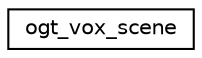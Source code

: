 digraph "Graphical Class Hierarchy"
{
 // LATEX_PDF_SIZE
  edge [fontname="Helvetica",fontsize="10",labelfontname="Helvetica",labelfontsize="10"];
  node [fontname="Helvetica",fontsize="10",shape=record];
  rankdir="LR";
  Node0 [label="ogt_vox_scene",height=0.2,width=0.4,color="black", fillcolor="white", style="filled",URL="$dd/dff/structogt__vox__scene.htm",tooltip=" "];
}
